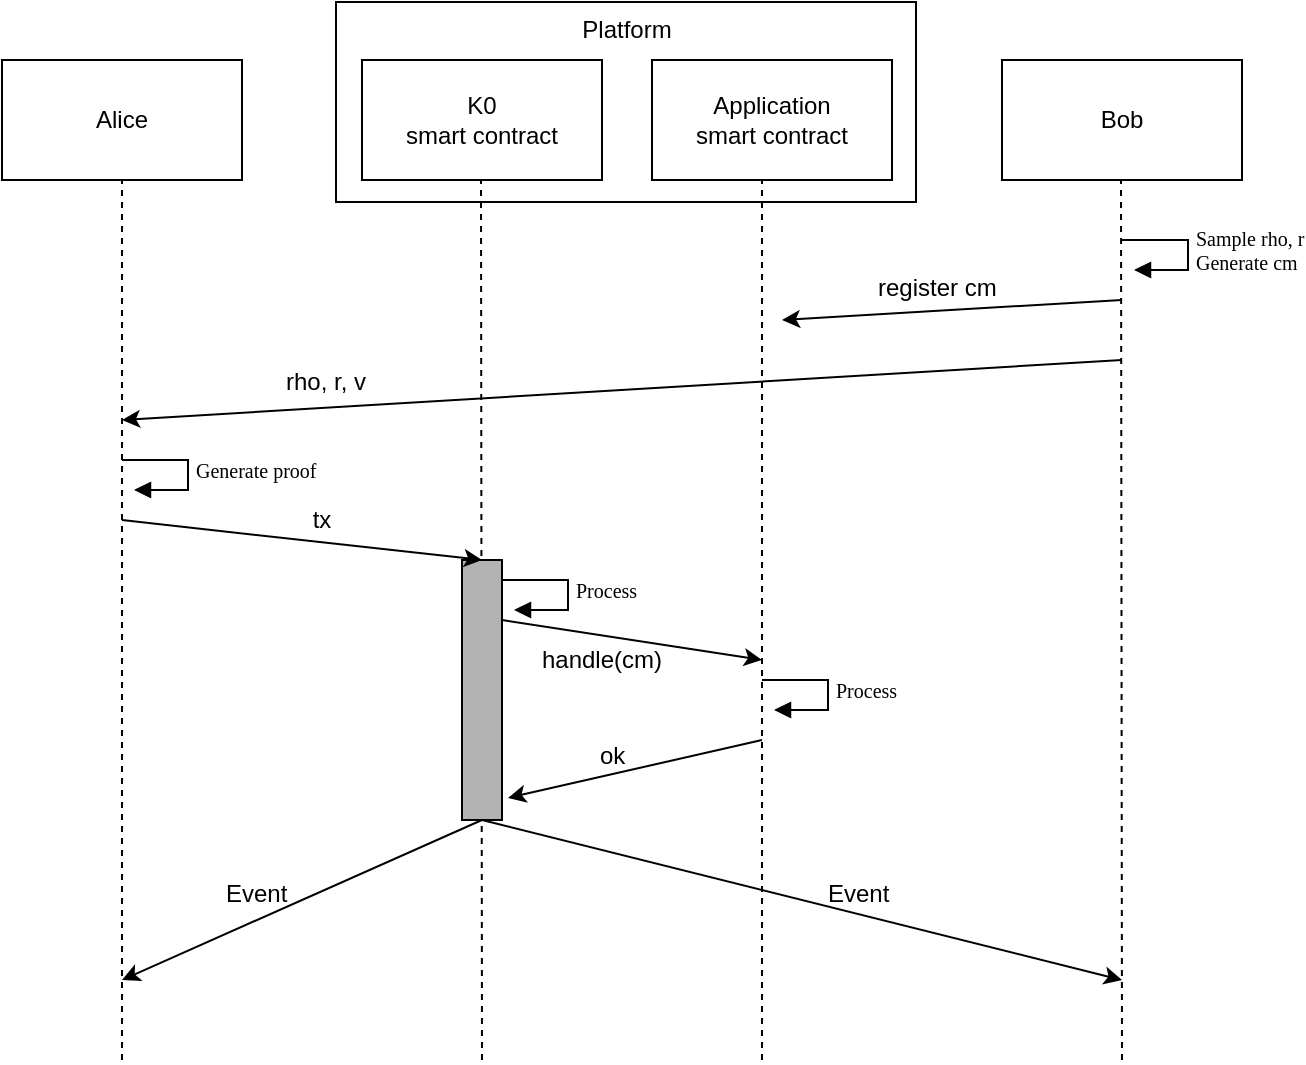 <mxfile version="10.8.2" type="device"><diagram id="DbRR96MdpBhq3v0ssLYT" name="Page-1"><mxGraphModel dx="754" dy="788" grid="1" gridSize="10" guides="1" tooltips="1" connect="1" arrows="1" fold="1" page="1" pageScale="1" pageWidth="850" pageHeight="1100" math="0" shadow="0"><root><mxCell id="0"/><mxCell id="1" parent="0"/><mxCell id="0Udx5_OVxUNGz774x1Qe-1" value="" style="rounded=0;whiteSpace=wrap;html=1;" vertex="1" parent="1"><mxGeometry x="267" y="21" width="290" height="100" as="geometry"/></mxCell><mxCell id="PZ_t0LVAoYQL4yZ4m_H3-5" value="" style="endArrow=none;dashed=1;html=1;" parent="1" edge="1"><mxGeometry width="50" height="50" relative="1" as="geometry"><mxPoint x="340" y="550" as="sourcePoint"/><mxPoint x="339.5" y="110" as="targetPoint"/></mxGeometry></mxCell><mxCell id="PZ_t0LVAoYQL4yZ4m_H3-38" value="" style="rounded=0;whiteSpace=wrap;html=1;fontColor=#000000;fillColor=#B3B3B3;" parent="1" vertex="1"><mxGeometry x="330" y="300" width="20" height="130" as="geometry"/></mxCell><mxCell id="PZ_t0LVAoYQL4yZ4m_H3-1" value="Alice" style="rounded=0;whiteSpace=wrap;html=1;" parent="1" vertex="1"><mxGeometry x="100" y="50" width="120" height="60" as="geometry"/></mxCell><mxCell id="PZ_t0LVAoYQL4yZ4m_H3-2" value="&lt;div&gt;K0&lt;/div&gt;&lt;div&gt;smart contract&lt;br&gt;&lt;/div&gt;" style="rounded=0;whiteSpace=wrap;html=1;" parent="1" vertex="1"><mxGeometry x="280" y="50" width="120" height="60" as="geometry"/></mxCell><mxCell id="PZ_t0LVAoYQL4yZ4m_H3-3" value="Bob" style="rounded=0;whiteSpace=wrap;html=1;" parent="1" vertex="1"><mxGeometry x="600" y="50" width="120" height="60" as="geometry"/></mxCell><mxCell id="PZ_t0LVAoYQL4yZ4m_H3-4" value="" style="endArrow=none;dashed=1;html=1;" parent="1" target="PZ_t0LVAoYQL4yZ4m_H3-1" edge="1"><mxGeometry width="50" height="50" relative="1" as="geometry"><mxPoint x="160" y="550" as="sourcePoint"/><mxPoint x="190" y="260" as="targetPoint"/></mxGeometry></mxCell><mxCell id="PZ_t0LVAoYQL4yZ4m_H3-6" value="" style="endArrow=none;dashed=1;html=1;" parent="1" edge="1"><mxGeometry width="50" height="50" relative="1" as="geometry"><mxPoint x="660" y="550" as="sourcePoint"/><mxPoint x="659.5" y="110" as="targetPoint"/></mxGeometry></mxCell><mxCell id="PZ_t0LVAoYQL4yZ4m_H3-8" value="" style="endArrow=classic;html=1;" parent="1" edge="1"><mxGeometry width="50" height="50" relative="1" as="geometry"><mxPoint x="660" y="170" as="sourcePoint"/><mxPoint x="490" y="180" as="targetPoint"/></mxGeometry></mxCell><mxCell id="PZ_t0LVAoYQL4yZ4m_H3-20" value="" style="endArrow=classic;html=1;" parent="1" edge="1"><mxGeometry width="50" height="50" relative="1" as="geometry"><mxPoint x="660" y="200" as="sourcePoint"/><mxPoint x="160" y="230" as="targetPoint"/></mxGeometry></mxCell><mxCell id="PZ_t0LVAoYQL4yZ4m_H3-21" value="" style="endArrow=classic;html=1;" parent="1" edge="1"><mxGeometry width="50" height="50" relative="1" as="geometry"><mxPoint x="160" y="280" as="sourcePoint"/><mxPoint x="340" y="300" as="targetPoint"/></mxGeometry></mxCell><mxCell id="PZ_t0LVAoYQL4yZ4m_H3-22" value="&lt;div&gt;tx&lt;/div&gt;" style="text;html=1;strokeColor=none;fillColor=none;align=center;verticalAlign=middle;whiteSpace=wrap;rounded=0;" parent="1" vertex="1"><mxGeometry x="240" y="270" width="40" height="20" as="geometry"/></mxCell><mxCell id="PZ_t0LVAoYQL4yZ4m_H3-24" value="handle(cm)" style="text;html=1;strokeColor=none;fillColor=none;align=center;verticalAlign=middle;whiteSpace=wrap;rounded=0;" parent="1" vertex="1"><mxGeometry x="380" y="340" width="40" height="20" as="geometry"/></mxCell><mxCell id="PZ_t0LVAoYQL4yZ4m_H3-29" value="&lt;div&gt;Sample rho, r&lt;/div&gt;&lt;div&gt;Generate cm&lt;br&gt;&lt;/div&gt;" style="edgeStyle=orthogonalEdgeStyle;html=1;align=left;spacingLeft=2;endArrow=block;rounded=0;entryX=1.3;entryY=0.882;strokeColor=#000000;fontFamily=Tahoma;fontSize=10;fontColor=#000000;exitX=0.7;exitY=0;exitPerimeter=0;entryPerimeter=0;" parent="1" edge="1"><mxGeometry relative="1" as="geometry"><mxPoint x="660" y="140" as="sourcePoint"/><Array as="points"><mxPoint x="693" y="140"/><mxPoint x="693" y="155"/></Array><mxPoint x="666" y="155" as="targetPoint"/></mxGeometry></mxCell><mxCell id="PZ_t0LVAoYQL4yZ4m_H3-30" value="&lt;div&gt;Application&lt;/div&gt;&lt;div&gt;smart contract&lt;br&gt;&lt;/div&gt;" style="rounded=0;whiteSpace=wrap;html=1;" parent="1" vertex="1"><mxGeometry x="425" y="50" width="120" height="60" as="geometry"/></mxCell><mxCell id="PZ_t0LVAoYQL4yZ4m_H3-31" value="" style="endArrow=none;dashed=1;html=1;" parent="1" edge="1"><mxGeometry width="50" height="50" relative="1" as="geometry"><mxPoint x="480" y="550" as="sourcePoint"/><mxPoint x="480" y="110" as="targetPoint"/></mxGeometry></mxCell><mxCell id="PZ_t0LVAoYQL4yZ4m_H3-34" value="register cm" style="text;html=1;resizable=0;points=[];autosize=1;align=left;verticalAlign=top;spacingTop=-4;fontColor=#000000;" parent="1" vertex="1"><mxGeometry x="536" y="154" width="70" height="20" as="geometry"/></mxCell><mxCell id="PZ_t0LVAoYQL4yZ4m_H3-35" value="rho, r, v" style="text;html=1;resizable=0;points=[];autosize=1;align=left;verticalAlign=top;spacingTop=-4;fontColor=#000000;" parent="1" vertex="1"><mxGeometry x="240" y="201" width="60" height="20" as="geometry"/></mxCell><mxCell id="PZ_t0LVAoYQL4yZ4m_H3-37" value="Generate proof" style="edgeStyle=orthogonalEdgeStyle;html=1;align=left;spacingLeft=2;endArrow=block;rounded=0;entryX=1.3;entryY=0.882;strokeColor=#000000;fontFamily=Tahoma;fontSize=10;fontColor=#000000;exitX=0.7;exitY=0;exitPerimeter=0;entryPerimeter=0;" parent="1" edge="1"><mxGeometry relative="1" as="geometry"><mxPoint x="160" y="250" as="sourcePoint"/><Array as="points"><mxPoint x="193" y="250"/><mxPoint x="193" y="265"/></Array><mxPoint x="166" y="265" as="targetPoint"/></mxGeometry></mxCell><mxCell id="PZ_t0LVAoYQL4yZ4m_H3-40" value="" style="endArrow=classic;html=1;strokeColor=#000000;fontColor=#000000;" parent="1" edge="1"><mxGeometry width="50" height="50" relative="1" as="geometry"><mxPoint x="350" y="330" as="sourcePoint"/><mxPoint x="480" y="350" as="targetPoint"/></mxGeometry></mxCell><mxCell id="PZ_t0LVAoYQL4yZ4m_H3-43" value="Process" style="edgeStyle=orthogonalEdgeStyle;html=1;align=left;spacingLeft=2;endArrow=block;rounded=0;entryX=1.3;entryY=0.882;strokeColor=#000000;fontFamily=Tahoma;fontSize=10;fontColor=#000000;exitX=0.7;exitY=0;exitPerimeter=0;entryPerimeter=0;" parent="1" edge="1"><mxGeometry relative="1" as="geometry"><mxPoint x="480" y="360" as="sourcePoint"/><Array as="points"><mxPoint x="513" y="360"/><mxPoint x="513" y="375"/></Array><mxPoint x="486" y="375" as="targetPoint"/></mxGeometry></mxCell><mxCell id="PZ_t0LVAoYQL4yZ4m_H3-44" value="" style="endArrow=classic;html=1;strokeColor=#000000;fontColor=#000000;entryX=1.15;entryY=0.915;entryDx=0;entryDy=0;entryPerimeter=0;" parent="1" target="PZ_t0LVAoYQL4yZ4m_H3-38" edge="1"><mxGeometry width="50" height="50" relative="1" as="geometry"><mxPoint x="480" y="390" as="sourcePoint"/><mxPoint x="490" y="440" as="targetPoint"/></mxGeometry></mxCell><mxCell id="PZ_t0LVAoYQL4yZ4m_H3-45" value="Process" style="edgeStyle=orthogonalEdgeStyle;html=1;align=left;spacingLeft=2;endArrow=block;rounded=0;entryX=1.3;entryY=0.882;strokeColor=#000000;fontFamily=Tahoma;fontSize=10;fontColor=#000000;exitX=0.7;exitY=0;exitPerimeter=0;entryPerimeter=0;" parent="1" edge="1"><mxGeometry relative="1" as="geometry"><mxPoint x="350" y="310" as="sourcePoint"/><Array as="points"><mxPoint x="383" y="310"/><mxPoint x="383" y="325"/></Array><mxPoint x="356" y="325" as="targetPoint"/></mxGeometry></mxCell><mxCell id="PZ_t0LVAoYQL4yZ4m_H3-47" value="ok" style="text;html=1;resizable=0;points=[];autosize=1;align=left;verticalAlign=top;spacingTop=-4;fontColor=#000000;" parent="1" vertex="1"><mxGeometry x="397" y="388" width="30" height="20" as="geometry"/></mxCell><mxCell id="PZ_t0LVAoYQL4yZ4m_H3-48" value="" style="endArrow=classic;html=1;strokeColor=#000000;fontColor=#000000;exitX=0.5;exitY=1;exitDx=0;exitDy=0;" parent="1" source="PZ_t0LVAoYQL4yZ4m_H3-38" edge="1"><mxGeometry width="50" height="50" relative="1" as="geometry"><mxPoint x="250" y="500" as="sourcePoint"/><mxPoint x="160" y="510" as="targetPoint"/></mxGeometry></mxCell><mxCell id="PZ_t0LVAoYQL4yZ4m_H3-49" value="" style="endArrow=classic;html=1;strokeColor=#000000;fontColor=#000000;exitX=0.5;exitY=1;exitDx=0;exitDy=0;" parent="1" source="PZ_t0LVAoYQL4yZ4m_H3-38" edge="1"><mxGeometry width="50" height="50" relative="1" as="geometry"><mxPoint x="100" y="620" as="sourcePoint"/><mxPoint x="660" y="510" as="targetPoint"/></mxGeometry></mxCell><mxCell id="PZ_t0LVAoYQL4yZ4m_H3-50" value="Event" style="text;html=1;resizable=0;points=[];autosize=1;align=left;verticalAlign=top;spacingTop=-4;fontColor=#000000;" parent="1" vertex="1"><mxGeometry x="210" y="457" width="50" height="20" as="geometry"/></mxCell><mxCell id="PZ_t0LVAoYQL4yZ4m_H3-51" value="Event" style="text;html=1;resizable=0;points=[];autosize=1;align=left;verticalAlign=top;spacingTop=-4;fontColor=#000000;" parent="1" vertex="1"><mxGeometry x="511" y="457" width="50" height="20" as="geometry"/></mxCell><mxCell id="0Udx5_OVxUNGz774x1Qe-2" value="Platform" style="text;html=1;resizable=0;points=[];autosize=1;align=center;verticalAlign=top;spacingTop=-4;" vertex="1" parent="1"><mxGeometry x="382" y="25" width="60" height="20" as="geometry"/></mxCell></root></mxGraphModel></diagram></mxfile>